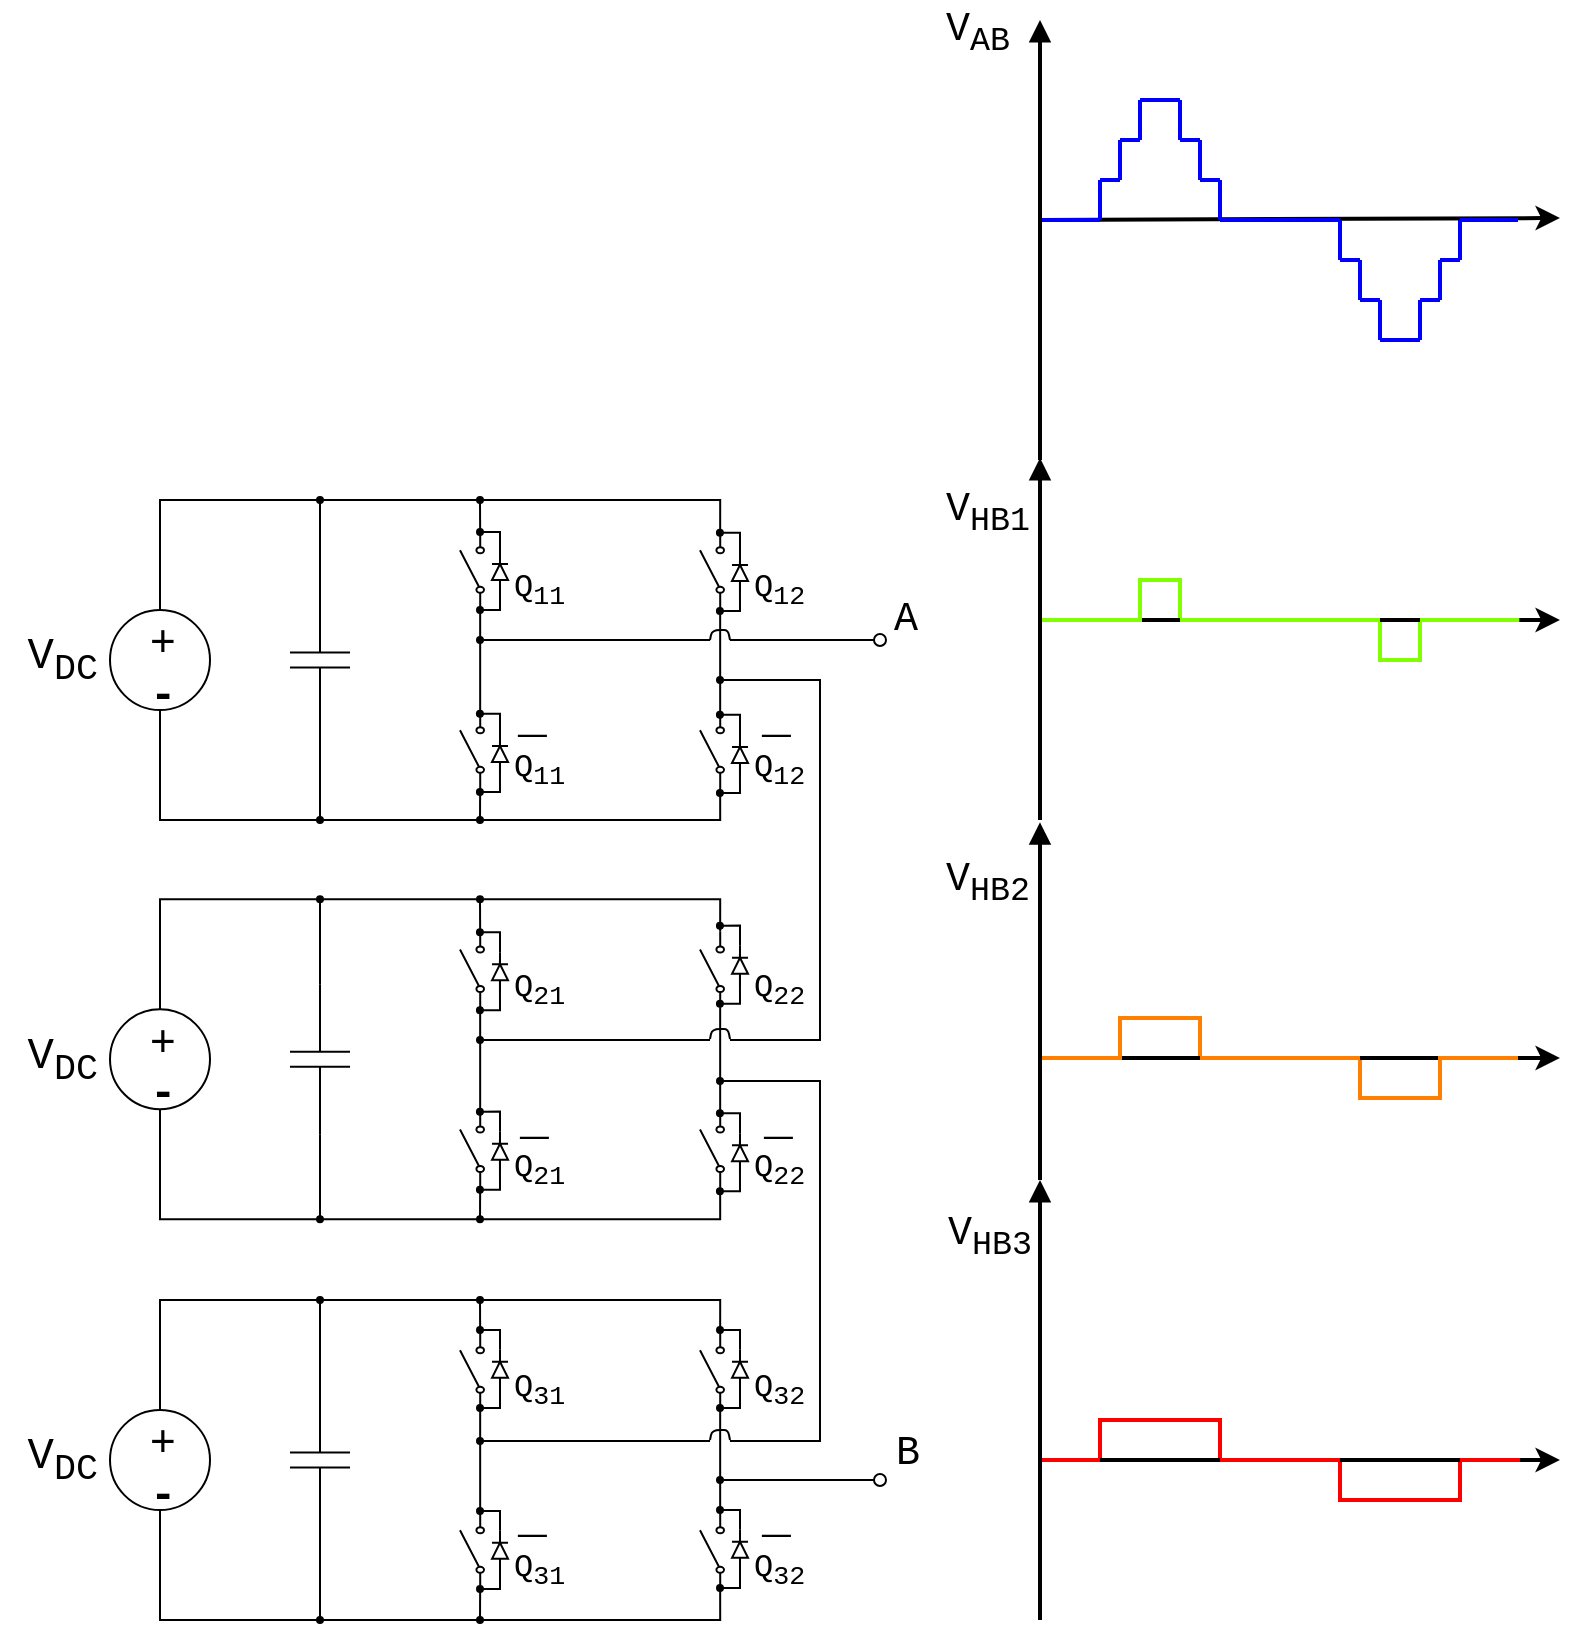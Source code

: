 <mxfile version="10.6.7" type="github"><diagram id="ba_hvJ9h7SCqjm7Wtn24" name="Page-1"><mxGraphModel dx="1394" dy="781" grid="1" gridSize="5" guides="1" tooltips="1" connect="1" arrows="1" fold="1" page="1" pageScale="1" pageWidth="827" pageHeight="1169" math="0" shadow="0"><root><mxCell id="0"/><mxCell id="1" parent="0"/><mxCell id="amro32LbERjxiDhBw8e--16" value="" style="rounded=0;whiteSpace=wrap;html=1;fillColor=none;fontFamily=Courier New;fontSize=20;strokeColor=#80FF00;strokeWidth=2;" parent="1" vertex="1"><mxGeometry x="710" y="500" width="20" height="20" as="geometry"/></mxCell><mxCell id="amro32LbERjxiDhBw8e--14" value="" style="rounded=0;whiteSpace=wrap;html=1;fillColor=none;fontFamily=Courier New;fontSize=20;strokeColor=#80FF00;strokeWidth=2;" parent="1" vertex="1"><mxGeometry x="590" y="480" width="20" height="20" as="geometry"/></mxCell><mxCell id="amro32LbERjxiDhBw8e--13" value="" style="rounded=0;whiteSpace=wrap;html=1;fillColor=none;fontFamily=Courier New;fontSize=20;strokeColor=#FF8000;strokeWidth=2;" parent="1" vertex="1"><mxGeometry x="700" y="719" width="40" height="20" as="geometry"/></mxCell><mxCell id="amro32LbERjxiDhBw8e--12" value="" style="rounded=0;whiteSpace=wrap;html=1;fillColor=none;fontFamily=Courier New;fontSize=20;strokeColor=#FF8000;strokeWidth=2;" parent="1" vertex="1"><mxGeometry x="580" y="699" width="40" height="20" as="geometry"/></mxCell><mxCell id="amro32LbERjxiDhBw8e--11" value="" style="rounded=0;whiteSpace=wrap;html=1;fillColor=none;fontFamily=Courier New;fontSize=20;strokeColor=#FF0000;strokeWidth=2;" parent="1" vertex="1"><mxGeometry x="690" y="920" width="60" height="20" as="geometry"/></mxCell><mxCell id="amro32LbERjxiDhBw8e--10" value="" style="rounded=0;whiteSpace=wrap;html=1;fillColor=none;fontFamily=Courier New;fontSize=20;strokeColor=#FF0000;strokeWidth=2;" parent="1" vertex="1"><mxGeometry x="570" y="900" width="60" height="20" as="geometry"/></mxCell><mxCell id="44WpRUnwn6qMFEUWvNKm-1" value="" style="group" parent="1" vertex="1" connectable="0"><mxGeometry x="75" y="495" width="50" height="50" as="geometry"/></mxCell><mxCell id="44WpRUnwn6qMFEUWvNKm-2" value="" style="ellipse;whiteSpace=wrap;html=1;aspect=fixed;fillColor=none;" parent="44WpRUnwn6qMFEUWvNKm-1" vertex="1"><mxGeometry width="50" height="50" as="geometry"/></mxCell><mxCell id="44WpRUnwn6qMFEUWvNKm-3" value="+" style="text;html=1;resizable=0;points=[];autosize=1;align=left;verticalAlign=top;spacingTop=-4;fontStyle=0;fontSize=22;" parent="44WpRUnwn6qMFEUWvNKm-1" vertex="1"><mxGeometry x="18.333" width="20" height="20" as="geometry"/></mxCell><mxCell id="44WpRUnwn6qMFEUWvNKm-4" value="&lt;font style=&quot;font-size: 22px;&quot; face=&quot;Courier New&quot;&gt;-&lt;/font&gt;" style="text;html=1;resizable=0;points=[];autosize=1;align=left;verticalAlign=top;spacingTop=-4;fontSize=22;fontStyle=1" parent="44WpRUnwn6qMFEUWvNKm-1" vertex="1"><mxGeometry x="17.5" y="25.833" width="30" height="20" as="geometry"/></mxCell><mxCell id="44WpRUnwn6qMFEUWvNKm-5" style="edgeStyle=orthogonalEdgeStyle;rounded=0;orthogonalLoop=1;jettySize=auto;html=1;exitX=0;exitY=0.5;exitDx=0;exitDy=0;exitPerimeter=0;endArrow=oval;endFill=1;fontSize=22;endSize=3;" parent="1" source="44WpRUnwn6qMFEUWvNKm-9" edge="1"><mxGeometry relative="1" as="geometry"><mxPoint x="180" y="440" as="targetPoint"/><mxPoint x="180" y="450" as="sourcePoint"/></mxGeometry></mxCell><mxCell id="44WpRUnwn6qMFEUWvNKm-7" style="edgeStyle=orthogonalEdgeStyle;rounded=0;orthogonalLoop=1;jettySize=auto;html=1;exitX=1;exitY=0.5;exitDx=0;exitDy=0;exitPerimeter=0;endArrow=oval;endFill=1;fontSize=22;endSize=3;" parent="1" source="44WpRUnwn6qMFEUWvNKm-9" edge="1"><mxGeometry relative="1" as="geometry"><mxPoint x="180" y="600" as="targetPoint"/></mxGeometry></mxCell><mxCell id="44WpRUnwn6qMFEUWvNKm-9" value="" style="pointerEvents=1;verticalLabelPosition=bottom;shadow=0;dashed=0;align=center;fillColor=#ffffff;html=1;verticalAlign=top;strokeWidth=1;shape=mxgraph.electrical.capacitors.capacitor_1;fontSize=22;direction=south;" parent="1" vertex="1"><mxGeometry x="165" y="482.5" width="30" height="75" as="geometry"/></mxCell><mxCell id="44WpRUnwn6qMFEUWvNKm-10" style="edgeStyle=orthogonalEdgeStyle;rounded=0;orthogonalLoop=1;jettySize=auto;html=1;exitX=1;exitY=0.84;exitDx=0;exitDy=0;exitPerimeter=0;endArrow=oval;endFill=1;fontSize=22;endSize=3;" parent="1" source="44WpRUnwn6qMFEUWvNKm-12" edge="1"><mxGeometry relative="1" as="geometry"><mxPoint x="260" y="440" as="targetPoint"/></mxGeometry></mxCell><mxCell id="44WpRUnwn6qMFEUWvNKm-11" style="edgeStyle=orthogonalEdgeStyle;rounded=0;orthogonalLoop=1;jettySize=auto;html=1;exitX=0;exitY=0.84;exitDx=0;exitDy=0;exitPerimeter=0;entryX=1;entryY=0.84;entryDx=0;entryDy=0;entryPerimeter=0;endArrow=none;endFill=0;fontSize=22;" parent="1" source="44WpRUnwn6qMFEUWvNKm-12" target="44WpRUnwn6qMFEUWvNKm-14" edge="1"><mxGeometry relative="1" as="geometry"/></mxCell><mxCell id="44WpRUnwn6qMFEUWvNKm-12" value="" style="pointerEvents=1;verticalLabelPosition=bottom;shadow=0;dashed=0;align=center;fillColor=#ffffff;html=1;verticalAlign=top;strokeWidth=1;shape=mxgraph.electrical.electro-mechanical.simple_switch;fontSize=22;direction=north;" parent="1" vertex="1"><mxGeometry x="250" y="456.032" width="12" height="38" as="geometry"/></mxCell><mxCell id="44WpRUnwn6qMFEUWvNKm-13" style="edgeStyle=orthogonalEdgeStyle;rounded=0;orthogonalLoop=1;jettySize=auto;html=1;exitX=0;exitY=0.84;exitDx=0;exitDy=0;exitPerimeter=0;endArrow=oval;endFill=1;fontSize=22;endSize=3;" parent="1" source="44WpRUnwn6qMFEUWvNKm-14" edge="1"><mxGeometry relative="1" as="geometry"><mxPoint x="260" y="600" as="targetPoint"/></mxGeometry></mxCell><mxCell id="44WpRUnwn6qMFEUWvNKm-14" value="" style="pointerEvents=1;verticalLabelPosition=bottom;shadow=0;dashed=0;align=center;fillColor=#ffffff;html=1;verticalAlign=top;strokeWidth=1;shape=mxgraph.electrical.electro-mechanical.simple_switch;fontSize=22;direction=north;" parent="1" vertex="1"><mxGeometry x="250" y="546.032" width="12" height="38" as="geometry"/></mxCell><mxCell id="44WpRUnwn6qMFEUWvNKm-15" value="" style="pointerEvents=1;verticalLabelPosition=bottom;shadow=0;dashed=0;align=center;fillColor=#ffffff;html=1;verticalAlign=top;strokeWidth=1;shape=mxgraph.electrical.electro-mechanical.simple_switch;fontSize=22;direction=north;" parent="1" vertex="1"><mxGeometry x="370" y="456.032" width="12" height="38" as="geometry"/></mxCell><mxCell id="44WpRUnwn6qMFEUWvNKm-16" style="edgeStyle=orthogonalEdgeStyle;rounded=0;orthogonalLoop=1;jettySize=auto;html=1;exitX=1;exitY=0.84;exitDx=0;exitDy=0;exitPerimeter=0;entryX=0;entryY=0.84;entryDx=0;entryDy=0;entryPerimeter=0;endArrow=none;endFill=0;fontSize=22;" parent="1" source="44WpRUnwn6qMFEUWvNKm-17" target="44WpRUnwn6qMFEUWvNKm-15" edge="1"><mxGeometry relative="1" as="geometry"/></mxCell><mxCell id="44WpRUnwn6qMFEUWvNKm-17" value="" style="pointerEvents=1;verticalLabelPosition=bottom;shadow=0;dashed=0;align=center;fillColor=#ffffff;html=1;verticalAlign=top;strokeWidth=1;shape=mxgraph.electrical.electro-mechanical.simple_switch;fontSize=22;direction=north;" parent="1" vertex="1"><mxGeometry x="370" y="546.032" width="12" height="38" as="geometry"/></mxCell><mxCell id="44WpRUnwn6qMFEUWvNKm-21" style="edgeStyle=orthogonalEdgeStyle;rounded=0;orthogonalLoop=1;jettySize=auto;html=1;exitX=0.5;exitY=0;exitDx=0;exitDy=0;fontSize=22;endArrow=none;endFill=0;entryX=1;entryY=0.84;entryDx=0;entryDy=0;entryPerimeter=0;" parent="1" source="44WpRUnwn6qMFEUWvNKm-2" target="44WpRUnwn6qMFEUWvNKm-15" edge="1"><mxGeometry relative="1" as="geometry"><mxPoint x="380" y="440.032" as="targetPoint"/><Array as="points"><mxPoint x="100" y="440.032"/><mxPoint x="380" y="440.032"/></Array></mxGeometry></mxCell><mxCell id="44WpRUnwn6qMFEUWvNKm-22" style="edgeStyle=orthogonalEdgeStyle;rounded=0;orthogonalLoop=1;jettySize=auto;html=1;exitX=0.5;exitY=1;exitDx=0;exitDy=0;entryX=0;entryY=0.84;entryDx=0;entryDy=0;entryPerimeter=0;endArrow=none;endFill=0;fontSize=22;" parent="1" source="44WpRUnwn6qMFEUWvNKm-2" target="44WpRUnwn6qMFEUWvNKm-17" edge="1"><mxGeometry relative="1" as="geometry"><Array as="points"><mxPoint x="100" y="600.032"/><mxPoint x="380" y="600.032"/></Array></mxGeometry></mxCell><mxCell id="44WpRUnwn6qMFEUWvNKm-25" value="&lt;font face=&quot;Courier New&quot;&gt;V&lt;sub&gt;DC&lt;/sub&gt;&lt;/font&gt;" style="text;html=1;resizable=0;points=[];autosize=1;align=right;verticalAlign=top;spacingTop=-4;fontSize=22;" parent="1" vertex="1"><mxGeometry x="20" y="501.032" width="50" height="30" as="geometry"/></mxCell><mxCell id="44WpRUnwn6qMFEUWvNKm-27" value="&lt;font face=&quot;Courier New&quot;&gt;Q&lt;sub&gt;11&lt;/sub&gt;&lt;/font&gt;" style="text;html=1;resizable=0;points=[];autosize=1;align=left;verticalAlign=top;spacingTop=-4;fontSize=16;" parent="1" vertex="1"><mxGeometry x="275" y="470.032" width="40" height="20" as="geometry"/></mxCell><mxCell id="44WpRUnwn6qMFEUWvNKm-28" value="&lt;font face=&quot;Courier New&quot;&gt;Q&lt;/font&gt;&lt;font face=&quot;Courier New&quot;&gt;&lt;sub&gt;12&lt;/sub&gt;&lt;/font&gt;" style="text;html=1;resizable=0;points=[];autosize=1;align=left;verticalAlign=top;spacingTop=-4;fontSize=16;" parent="1" vertex="1"><mxGeometry x="395" y="470.032" width="40" height="20" as="geometry"/></mxCell><mxCell id="44WpRUnwn6qMFEUWvNKm-29" value="&lt;font face=&quot;Courier New&quot;&gt;Q&lt;/font&gt;&lt;font face=&quot;Courier New&quot;&gt;&lt;sub&gt;12&lt;/sub&gt;&lt;/font&gt;" style="text;html=1;resizable=0;points=[];autosize=1;align=left;verticalAlign=top;spacingTop=-4;fontSize=16;" parent="1" vertex="1"><mxGeometry x="395" y="560.032" width="40" height="20" as="geometry"/></mxCell><mxCell id="44WpRUnwn6qMFEUWvNKm-30" value="&lt;font face=&quot;Courier New&quot;&gt;Q&lt;/font&gt;&lt;font face=&quot;Courier New&quot;&gt;&lt;sub&gt;11&lt;/sub&gt;&lt;/font&gt;" style="text;html=1;resizable=0;points=[];autosize=1;align=left;verticalAlign=top;spacingTop=-4;fontSize=16;" parent="1" vertex="1"><mxGeometry x="275" y="560.032" width="40" height="20" as="geometry"/></mxCell><mxCell id="44WpRUnwn6qMFEUWvNKm-43" value="" style="group" parent="1" vertex="1" connectable="0"><mxGeometry x="75" y="694.6" width="50" height="50" as="geometry"/></mxCell><mxCell id="44WpRUnwn6qMFEUWvNKm-44" value="" style="ellipse;whiteSpace=wrap;html=1;aspect=fixed;fillColor=none;" parent="44WpRUnwn6qMFEUWvNKm-43" vertex="1"><mxGeometry width="50" height="50" as="geometry"/></mxCell><mxCell id="44WpRUnwn6qMFEUWvNKm-45" value="+" style="text;html=1;resizable=0;points=[];autosize=1;align=left;verticalAlign=top;spacingTop=-4;fontStyle=0;fontSize=22;" parent="44WpRUnwn6qMFEUWvNKm-43" vertex="1"><mxGeometry x="18.333" width="20" height="20" as="geometry"/></mxCell><mxCell id="44WpRUnwn6qMFEUWvNKm-46" value="&lt;font style=&quot;font-size: 22px;&quot; face=&quot;Courier New&quot;&gt;-&lt;/font&gt;" style="text;html=1;resizable=0;points=[];autosize=1;align=left;verticalAlign=top;spacingTop=-4;fontSize=22;fontStyle=1" parent="44WpRUnwn6qMFEUWvNKm-43" vertex="1"><mxGeometry x="17.5" y="25.833" width="30" height="20" as="geometry"/></mxCell><mxCell id="44WpRUnwn6qMFEUWvNKm-47" style="edgeStyle=orthogonalEdgeStyle;rounded=0;orthogonalLoop=1;jettySize=auto;html=1;exitX=0;exitY=0.5;exitDx=0;exitDy=0;exitPerimeter=0;endArrow=oval;endFill=1;fontSize=22;endSize=3;" parent="1" source="44WpRUnwn6qMFEUWvNKm-49" edge="1"><mxGeometry relative="1" as="geometry"><mxPoint x="180" y="639.6" as="targetPoint"/><mxPoint x="180" y="649.6" as="sourcePoint"/></mxGeometry></mxCell><mxCell id="44WpRUnwn6qMFEUWvNKm-48" style="edgeStyle=orthogonalEdgeStyle;rounded=0;orthogonalLoop=1;jettySize=auto;html=1;exitX=1;exitY=0.5;exitDx=0;exitDy=0;exitPerimeter=0;endArrow=oval;endFill=1;fontSize=22;endSize=3;" parent="1" source="44WpRUnwn6qMFEUWvNKm-49" edge="1"><mxGeometry relative="1" as="geometry"><mxPoint x="180" y="799.6" as="targetPoint"/></mxGeometry></mxCell><mxCell id="44WpRUnwn6qMFEUWvNKm-49" value="" style="pointerEvents=1;verticalLabelPosition=bottom;shadow=0;dashed=0;align=center;fillColor=#ffffff;html=1;verticalAlign=top;strokeWidth=1;shape=mxgraph.electrical.capacitors.capacitor_1;fontSize=22;direction=south;" parent="1" vertex="1"><mxGeometry x="165" y="682.1" width="30" height="75" as="geometry"/></mxCell><mxCell id="44WpRUnwn6qMFEUWvNKm-50" style="edgeStyle=orthogonalEdgeStyle;rounded=0;orthogonalLoop=1;jettySize=auto;html=1;exitX=1;exitY=0.84;exitDx=0;exitDy=0;exitPerimeter=0;endArrow=oval;endFill=1;fontSize=22;endSize=3;" parent="1" source="44WpRUnwn6qMFEUWvNKm-52" edge="1"><mxGeometry relative="1" as="geometry"><mxPoint x="260" y="639.6" as="targetPoint"/></mxGeometry></mxCell><mxCell id="44WpRUnwn6qMFEUWvNKm-51" style="edgeStyle=orthogonalEdgeStyle;rounded=0;orthogonalLoop=1;jettySize=auto;html=1;exitX=0;exitY=0.84;exitDx=0;exitDy=0;exitPerimeter=0;entryX=1;entryY=0.84;entryDx=0;entryDy=0;entryPerimeter=0;endArrow=none;endFill=0;fontSize=22;" parent="1" source="44WpRUnwn6qMFEUWvNKm-52" target="44WpRUnwn6qMFEUWvNKm-54" edge="1"><mxGeometry relative="1" as="geometry"/></mxCell><mxCell id="44WpRUnwn6qMFEUWvNKm-52" value="" style="pointerEvents=1;verticalLabelPosition=bottom;shadow=0;dashed=0;align=center;fillColor=#ffffff;html=1;verticalAlign=top;strokeWidth=1;shape=mxgraph.electrical.electro-mechanical.simple_switch;fontSize=22;direction=north;" parent="1" vertex="1"><mxGeometry x="250" y="655.632" width="12" height="38" as="geometry"/></mxCell><mxCell id="44WpRUnwn6qMFEUWvNKm-53" style="edgeStyle=orthogonalEdgeStyle;rounded=0;orthogonalLoop=1;jettySize=auto;html=1;exitX=0;exitY=0.84;exitDx=0;exitDy=0;exitPerimeter=0;endArrow=oval;endFill=1;fontSize=22;endSize=3;" parent="1" source="44WpRUnwn6qMFEUWvNKm-54" edge="1"><mxGeometry relative="1" as="geometry"><mxPoint x="260" y="799.6" as="targetPoint"/></mxGeometry></mxCell><mxCell id="44WpRUnwn6qMFEUWvNKm-54" value="" style="pointerEvents=1;verticalLabelPosition=bottom;shadow=0;dashed=0;align=center;fillColor=#ffffff;html=1;verticalAlign=top;strokeWidth=1;shape=mxgraph.electrical.electro-mechanical.simple_switch;fontSize=22;direction=north;" parent="1" vertex="1"><mxGeometry x="250" y="745.632" width="12" height="38" as="geometry"/></mxCell><mxCell id="44WpRUnwn6qMFEUWvNKm-55" value="" style="pointerEvents=1;verticalLabelPosition=bottom;shadow=0;dashed=0;align=center;fillColor=#ffffff;html=1;verticalAlign=top;strokeWidth=1;shape=mxgraph.electrical.electro-mechanical.simple_switch;fontSize=22;direction=north;" parent="1" vertex="1"><mxGeometry x="370" y="655.632" width="12" height="38" as="geometry"/></mxCell><mxCell id="44WpRUnwn6qMFEUWvNKm-56" style="edgeStyle=orthogonalEdgeStyle;rounded=0;orthogonalLoop=1;jettySize=auto;html=1;exitX=1;exitY=0.84;exitDx=0;exitDy=0;exitPerimeter=0;entryX=0;entryY=0.84;entryDx=0;entryDy=0;entryPerimeter=0;endArrow=none;endFill=0;fontSize=22;" parent="1" source="44WpRUnwn6qMFEUWvNKm-57" target="44WpRUnwn6qMFEUWvNKm-55" edge="1"><mxGeometry relative="1" as="geometry"/></mxCell><mxCell id="44WpRUnwn6qMFEUWvNKm-57" value="" style="pointerEvents=1;verticalLabelPosition=bottom;shadow=0;dashed=0;align=center;fillColor=#ffffff;html=1;verticalAlign=top;strokeWidth=1;shape=mxgraph.electrical.electro-mechanical.simple_switch;fontSize=22;direction=north;" parent="1" vertex="1"><mxGeometry x="370" y="745.632" width="12" height="38" as="geometry"/></mxCell><mxCell id="44WpRUnwn6qMFEUWvNKm-58" style="edgeStyle=orthogonalEdgeStyle;rounded=0;orthogonalLoop=1;jettySize=auto;html=1;exitX=0.5;exitY=0;exitDx=0;exitDy=0;fontSize=22;endArrow=none;endFill=0;entryX=1;entryY=0.84;entryDx=0;entryDy=0;entryPerimeter=0;" parent="1" source="44WpRUnwn6qMFEUWvNKm-44" target="44WpRUnwn6qMFEUWvNKm-55" edge="1"><mxGeometry relative="1" as="geometry"><mxPoint x="380" y="639.632" as="targetPoint"/><Array as="points"><mxPoint x="100" y="639.632"/><mxPoint x="380" y="639.632"/></Array></mxGeometry></mxCell><mxCell id="44WpRUnwn6qMFEUWvNKm-59" style="edgeStyle=orthogonalEdgeStyle;rounded=0;orthogonalLoop=1;jettySize=auto;html=1;exitX=0.5;exitY=1;exitDx=0;exitDy=0;entryX=0;entryY=0.84;entryDx=0;entryDy=0;entryPerimeter=0;endArrow=none;endFill=0;fontSize=22;" parent="1" source="44WpRUnwn6qMFEUWvNKm-44" target="44WpRUnwn6qMFEUWvNKm-57" edge="1"><mxGeometry relative="1" as="geometry"><Array as="points"><mxPoint x="100" y="799.632"/><mxPoint x="380" y="799.632"/></Array></mxGeometry></mxCell><mxCell id="44WpRUnwn6qMFEUWvNKm-60" value="&lt;font face=&quot;Courier New&quot;&gt;V&lt;sub&gt;DC&lt;/sub&gt;&lt;/font&gt;" style="text;html=1;resizable=0;points=[];autosize=1;align=right;verticalAlign=top;spacingTop=-4;fontSize=22;" parent="1" vertex="1"><mxGeometry x="20" y="700.632" width="50" height="30" as="geometry"/></mxCell><mxCell id="44WpRUnwn6qMFEUWvNKm-61" value="&lt;font face=&quot;Courier New&quot;&gt;Q&lt;/font&gt;&lt;font face=&quot;Courier New&quot;&gt;&lt;sub&gt;21&lt;/sub&gt;&lt;/font&gt;" style="text;html=1;resizable=0;points=[];autosize=1;align=left;verticalAlign=top;spacingTop=-4;fontSize=16;" parent="1" vertex="1"><mxGeometry x="275" y="669.632" width="40" height="20" as="geometry"/></mxCell><mxCell id="44WpRUnwn6qMFEUWvNKm-62" value="&lt;font face=&quot;Courier New&quot;&gt;Q&lt;/font&gt;&lt;font face=&quot;Courier New&quot;&gt;&lt;sub&gt;22&lt;/sub&gt;&lt;/font&gt;" style="text;html=1;resizable=0;points=[];autosize=1;align=left;verticalAlign=top;spacingTop=-4;fontSize=16;" parent="1" vertex="1"><mxGeometry x="395" y="669.632" width="40" height="20" as="geometry"/></mxCell><mxCell id="44WpRUnwn6qMFEUWvNKm-63" value="&lt;font face=&quot;Courier New&quot;&gt;Q&lt;/font&gt;&lt;font face=&quot;Courier New&quot;&gt;&lt;sub&gt;22&lt;/sub&gt;&lt;/font&gt;" style="text;html=1;resizable=0;points=[];autosize=1;align=left;verticalAlign=top;spacingTop=-4;fontSize=16;" parent="1" vertex="1"><mxGeometry x="395" y="759.632" width="40" height="20" as="geometry"/></mxCell><mxCell id="44WpRUnwn6qMFEUWvNKm-64" value="&lt;font face=&quot;Courier New&quot;&gt;Q&lt;/font&gt;&lt;font face=&quot;Courier New&quot;&gt;&lt;sub&gt;21&lt;/sub&gt;&lt;/font&gt;" style="text;html=1;resizable=0;points=[];autosize=1;align=left;verticalAlign=top;spacingTop=-4;fontSize=16;" parent="1" vertex="1"><mxGeometry x="275" y="759.632" width="40" height="20" as="geometry"/></mxCell><mxCell id="44WpRUnwn6qMFEUWvNKm-65" value="" style="group" parent="1" vertex="1" connectable="0"><mxGeometry x="75" y="895" width="50" height="50" as="geometry"/></mxCell><mxCell id="44WpRUnwn6qMFEUWvNKm-66" value="" style="ellipse;whiteSpace=wrap;html=1;aspect=fixed;fillColor=none;" parent="44WpRUnwn6qMFEUWvNKm-65" vertex="1"><mxGeometry width="50" height="50" as="geometry"/></mxCell><mxCell id="44WpRUnwn6qMFEUWvNKm-67" value="+" style="text;html=1;resizable=0;points=[];autosize=1;align=left;verticalAlign=top;spacingTop=-4;fontStyle=0;fontSize=22;" parent="44WpRUnwn6qMFEUWvNKm-65" vertex="1"><mxGeometry x="18.333" width="20" height="20" as="geometry"/></mxCell><mxCell id="44WpRUnwn6qMFEUWvNKm-68" value="&lt;font style=&quot;font-size: 22px;&quot; face=&quot;Courier New&quot;&gt;-&lt;/font&gt;" style="text;html=1;resizable=0;points=[];autosize=1;align=left;verticalAlign=top;spacingTop=-4;fontSize=22;fontStyle=1" parent="44WpRUnwn6qMFEUWvNKm-65" vertex="1"><mxGeometry x="17.5" y="25.833" width="30" height="20" as="geometry"/></mxCell><mxCell id="44WpRUnwn6qMFEUWvNKm-69" style="edgeStyle=orthogonalEdgeStyle;rounded=0;orthogonalLoop=1;jettySize=auto;html=1;exitX=0;exitY=0.5;exitDx=0;exitDy=0;exitPerimeter=0;endArrow=oval;endFill=1;fontSize=22;endSize=3;" parent="1" source="44WpRUnwn6qMFEUWvNKm-71" edge="1"><mxGeometry relative="1" as="geometry"><mxPoint x="180" y="840" as="targetPoint"/><mxPoint x="180" y="850" as="sourcePoint"/></mxGeometry></mxCell><mxCell id="44WpRUnwn6qMFEUWvNKm-70" style="edgeStyle=orthogonalEdgeStyle;rounded=0;orthogonalLoop=1;jettySize=auto;html=1;exitX=1;exitY=0.5;exitDx=0;exitDy=0;exitPerimeter=0;endArrow=oval;endFill=1;fontSize=22;endSize=3;" parent="1" source="44WpRUnwn6qMFEUWvNKm-71" edge="1"><mxGeometry relative="1" as="geometry"><mxPoint x="180" y="1000" as="targetPoint"/></mxGeometry></mxCell><mxCell id="44WpRUnwn6qMFEUWvNKm-71" value="" style="pointerEvents=1;verticalLabelPosition=bottom;shadow=0;dashed=0;align=center;fillColor=#ffffff;html=1;verticalAlign=top;strokeWidth=1;shape=mxgraph.electrical.capacitors.capacitor_1;fontSize=22;direction=south;" parent="1" vertex="1"><mxGeometry x="165" y="882.5" width="30" height="75" as="geometry"/></mxCell><mxCell id="44WpRUnwn6qMFEUWvNKm-72" style="edgeStyle=orthogonalEdgeStyle;rounded=0;orthogonalLoop=1;jettySize=auto;html=1;exitX=1;exitY=0.84;exitDx=0;exitDy=0;exitPerimeter=0;endArrow=oval;endFill=1;fontSize=22;endSize=3;" parent="1" source="44WpRUnwn6qMFEUWvNKm-74" edge="1"><mxGeometry relative="1" as="geometry"><mxPoint x="260" y="840" as="targetPoint"/></mxGeometry></mxCell><mxCell id="44WpRUnwn6qMFEUWvNKm-73" style="edgeStyle=orthogonalEdgeStyle;rounded=0;orthogonalLoop=1;jettySize=auto;html=1;exitX=0;exitY=0.84;exitDx=0;exitDy=0;exitPerimeter=0;entryX=1;entryY=0.84;entryDx=0;entryDy=0;entryPerimeter=0;endArrow=none;endFill=0;fontSize=22;" parent="1" source="44WpRUnwn6qMFEUWvNKm-74" target="44WpRUnwn6qMFEUWvNKm-76" edge="1"><mxGeometry relative="1" as="geometry"/></mxCell><mxCell id="44WpRUnwn6qMFEUWvNKm-74" value="" style="pointerEvents=1;verticalLabelPosition=bottom;shadow=0;dashed=0;align=center;fillColor=#ffffff;html=1;verticalAlign=top;strokeWidth=1;shape=mxgraph.electrical.electro-mechanical.simple_switch;fontSize=22;direction=north;" parent="1" vertex="1"><mxGeometry x="250" y="856.032" width="12" height="38" as="geometry"/></mxCell><mxCell id="44WpRUnwn6qMFEUWvNKm-75" style="edgeStyle=orthogonalEdgeStyle;rounded=0;orthogonalLoop=1;jettySize=auto;html=1;exitX=0;exitY=0.84;exitDx=0;exitDy=0;exitPerimeter=0;endArrow=oval;endFill=1;fontSize=22;endSize=3;" parent="1" source="44WpRUnwn6qMFEUWvNKm-76" edge="1"><mxGeometry relative="1" as="geometry"><mxPoint x="260" y="1000" as="targetPoint"/></mxGeometry></mxCell><mxCell id="44WpRUnwn6qMFEUWvNKm-76" value="" style="pointerEvents=1;verticalLabelPosition=bottom;shadow=0;dashed=0;align=center;fillColor=#ffffff;html=1;verticalAlign=top;strokeWidth=1;shape=mxgraph.electrical.electro-mechanical.simple_switch;fontSize=22;direction=north;" parent="1" vertex="1"><mxGeometry x="250" y="946.032" width="12" height="38" as="geometry"/></mxCell><mxCell id="44WpRUnwn6qMFEUWvNKm-77" value="" style="pointerEvents=1;verticalLabelPosition=bottom;shadow=0;dashed=0;align=center;fillColor=#ffffff;html=1;verticalAlign=top;strokeWidth=1;shape=mxgraph.electrical.electro-mechanical.simple_switch;fontSize=22;direction=north;" parent="1" vertex="1"><mxGeometry x="370" y="856.032" width="12" height="38" as="geometry"/></mxCell><mxCell id="44WpRUnwn6qMFEUWvNKm-78" style="edgeStyle=orthogonalEdgeStyle;rounded=0;orthogonalLoop=1;jettySize=auto;html=1;exitX=1;exitY=0.84;exitDx=0;exitDy=0;exitPerimeter=0;entryX=0;entryY=0.84;entryDx=0;entryDy=0;entryPerimeter=0;endArrow=none;endFill=0;fontSize=22;" parent="1" source="44WpRUnwn6qMFEUWvNKm-79" target="44WpRUnwn6qMFEUWvNKm-77" edge="1"><mxGeometry relative="1" as="geometry"/></mxCell><mxCell id="44WpRUnwn6qMFEUWvNKm-79" value="" style="pointerEvents=1;verticalLabelPosition=bottom;shadow=0;dashed=0;align=center;fillColor=#ffffff;html=1;verticalAlign=top;strokeWidth=1;shape=mxgraph.electrical.electro-mechanical.simple_switch;fontSize=22;direction=north;" parent="1" vertex="1"><mxGeometry x="370" y="946.032" width="12" height="38" as="geometry"/></mxCell><mxCell id="44WpRUnwn6qMFEUWvNKm-80" style="edgeStyle=orthogonalEdgeStyle;rounded=0;orthogonalLoop=1;jettySize=auto;html=1;exitX=0.5;exitY=0;exitDx=0;exitDy=0;fontSize=22;endArrow=none;endFill=0;entryX=1;entryY=0.84;entryDx=0;entryDy=0;entryPerimeter=0;" parent="1" source="44WpRUnwn6qMFEUWvNKm-66" target="44WpRUnwn6qMFEUWvNKm-77" edge="1"><mxGeometry relative="1" as="geometry"><mxPoint x="380" y="840.032" as="targetPoint"/><Array as="points"><mxPoint x="100" y="840.032"/><mxPoint x="380" y="840.032"/></Array></mxGeometry></mxCell><mxCell id="44WpRUnwn6qMFEUWvNKm-81" style="edgeStyle=orthogonalEdgeStyle;rounded=0;orthogonalLoop=1;jettySize=auto;html=1;exitX=0.5;exitY=1;exitDx=0;exitDy=0;entryX=0;entryY=0.84;entryDx=0;entryDy=0;entryPerimeter=0;endArrow=none;endFill=0;fontSize=22;" parent="1" source="44WpRUnwn6qMFEUWvNKm-66" target="44WpRUnwn6qMFEUWvNKm-79" edge="1"><mxGeometry relative="1" as="geometry"><Array as="points"><mxPoint x="100" y="1000.032"/><mxPoint x="380" y="1000.032"/></Array></mxGeometry></mxCell><mxCell id="44WpRUnwn6qMFEUWvNKm-82" value="&lt;font face=&quot;Courier New&quot;&gt;V&lt;sub&gt;DC&lt;/sub&gt;&lt;/font&gt;" style="text;html=1;resizable=0;points=[];autosize=1;align=right;verticalAlign=top;spacingTop=-4;fontSize=22;" parent="1" vertex="1"><mxGeometry x="20" y="901.032" width="50" height="30" as="geometry"/></mxCell><mxCell id="44WpRUnwn6qMFEUWvNKm-83" value="&lt;font face=&quot;Courier New&quot;&gt;Q&lt;/font&gt;&lt;font face=&quot;Courier New&quot;&gt;&lt;sub&gt;31&lt;/sub&gt;&lt;/font&gt;" style="text;html=1;resizable=0;points=[];autosize=1;align=left;verticalAlign=top;spacingTop=-4;fontSize=16;" parent="1" vertex="1"><mxGeometry x="275" y="870.032" width="40" height="20" as="geometry"/></mxCell><mxCell id="44WpRUnwn6qMFEUWvNKm-84" value="&lt;font face=&quot;Courier New&quot;&gt;Q&lt;/font&gt;&lt;font face=&quot;Courier New&quot;&gt;&lt;sub&gt;32&lt;/sub&gt;&lt;/font&gt;" style="text;html=1;resizable=0;points=[];autosize=1;align=left;verticalAlign=top;spacingTop=-4;fontSize=16;" parent="1" vertex="1"><mxGeometry x="395" y="870.032" width="40" height="20" as="geometry"/></mxCell><mxCell id="44WpRUnwn6qMFEUWvNKm-85" value="&lt;font face=&quot;Courier New&quot;&gt;Q&lt;/font&gt;&lt;font face=&quot;Courier New&quot;&gt;&lt;sub&gt;32&lt;/sub&gt;&lt;/font&gt;" style="text;html=1;resizable=0;points=[];autosize=1;align=left;verticalAlign=top;spacingTop=-4;fontSize=16;" parent="1" vertex="1"><mxGeometry x="395" y="960.032" width="40" height="20" as="geometry"/></mxCell><mxCell id="44WpRUnwn6qMFEUWvNKm-86" value="&lt;font face=&quot;Courier New&quot;&gt;Q&lt;/font&gt;&lt;font face=&quot;Courier New&quot;&gt;&lt;sub&gt;31&lt;/sub&gt;&lt;/font&gt;" style="text;html=1;resizable=0;points=[];autosize=1;align=left;verticalAlign=top;spacingTop=-4;fontSize=16;" parent="1" vertex="1"><mxGeometry x="275" y="960.032" width="40" height="20" as="geometry"/></mxCell><mxCell id="44WpRUnwn6qMFEUWvNKm-87" value="" style="endArrow=none;html=1;startArrow=oval;startFill=1;startSize=3;" parent="1" edge="1"><mxGeometry width="50" height="50" relative="1" as="geometry"><mxPoint x="260" y="510" as="sourcePoint"/><mxPoint x="375" y="510" as="targetPoint"/></mxGeometry></mxCell><mxCell id="44WpRUnwn6qMFEUWvNKm-88" value="" style="endArrow=none;html=1;" parent="1" edge="1"><mxGeometry width="50" height="50" relative="1" as="geometry"><mxPoint x="375" y="510" as="sourcePoint"/><mxPoint x="385" y="510" as="targetPoint"/><Array as="points"><mxPoint x="376" y="505"/><mxPoint x="384" y="505"/></Array></mxGeometry></mxCell><mxCell id="44WpRUnwn6qMFEUWvNKm-89" value="" style="endArrow=oval;html=1;endFill=0;" parent="1" edge="1"><mxGeometry width="50" height="50" relative="1" as="geometry"><mxPoint x="385" y="510" as="sourcePoint"/><mxPoint x="460" y="510" as="targetPoint"/></mxGeometry></mxCell><mxCell id="44WpRUnwn6qMFEUWvNKm-91" value="" style="endArrow=none;html=1;strokeColor=#000000;edgeStyle=orthogonalEdgeStyle;rounded=0;startArrow=oval;startFill=1;startSize=3;" parent="1" edge="1"><mxGeometry width="50" height="50" relative="1" as="geometry"><mxPoint x="380" y="530" as="sourcePoint"/><mxPoint x="420" y="710" as="targetPoint"/><Array as="points"><mxPoint x="430" y="530"/><mxPoint x="430" y="710"/></Array></mxGeometry></mxCell><mxCell id="44WpRUnwn6qMFEUWvNKm-92" value="" style="endArrow=none;html=1;" parent="1" edge="1"><mxGeometry width="50" height="50" relative="1" as="geometry"><mxPoint x="375" y="709.5" as="sourcePoint"/><mxPoint x="385" y="709.5" as="targetPoint"/><Array as="points"><mxPoint x="376" y="704.5"/><mxPoint x="384" y="704.5"/></Array></mxGeometry></mxCell><mxCell id="44WpRUnwn6qMFEUWvNKm-93" value="" style="endArrow=none;html=1;strokeColor=#000000;" parent="1" edge="1"><mxGeometry width="50" height="50" relative="1" as="geometry"><mxPoint x="385" y="710" as="sourcePoint"/><mxPoint x="420" y="710" as="targetPoint"/></mxGeometry></mxCell><mxCell id="44WpRUnwn6qMFEUWvNKm-94" value="" style="endArrow=none;html=1;strokeColor=#000000;startArrow=oval;startFill=1;startSize=3;" parent="1" edge="1"><mxGeometry width="50" height="50" relative="1" as="geometry"><mxPoint x="260" y="710" as="sourcePoint"/><mxPoint x="375" y="710" as="targetPoint"/></mxGeometry></mxCell><mxCell id="AdNm0Qyy-Fvmed_LSuxy-1" value="" style="endArrow=none;html=1;strokeColor=#000000;edgeStyle=orthogonalEdgeStyle;rounded=0;startArrow=oval;startFill=1;startSize=3;" parent="1" edge="1"><mxGeometry width="50" height="50" relative="1" as="geometry"><mxPoint x="380" y="730.5" as="sourcePoint"/><mxPoint x="420" y="910.5" as="targetPoint"/><Array as="points"><mxPoint x="430" y="730"/><mxPoint x="430" y="910"/></Array></mxGeometry></mxCell><mxCell id="AdNm0Qyy-Fvmed_LSuxy-2" value="" style="endArrow=none;html=1;" parent="1" edge="1"><mxGeometry width="50" height="50" relative="1" as="geometry"><mxPoint x="375" y="910" as="sourcePoint"/><mxPoint x="385" y="910" as="targetPoint"/><Array as="points"><mxPoint x="376" y="905"/><mxPoint x="384" y="905"/></Array></mxGeometry></mxCell><mxCell id="AdNm0Qyy-Fvmed_LSuxy-3" value="" style="endArrow=none;html=1;strokeColor=#000000;" parent="1" edge="1"><mxGeometry width="50" height="50" relative="1" as="geometry"><mxPoint x="385" y="910.5" as="sourcePoint"/><mxPoint x="420" y="910.5" as="targetPoint"/></mxGeometry></mxCell><mxCell id="AdNm0Qyy-Fvmed_LSuxy-4" value="" style="endArrow=none;html=1;strokeColor=#000000;startArrow=oval;startFill=1;startSize=3;" parent="1" edge="1"><mxGeometry width="50" height="50" relative="1" as="geometry"><mxPoint x="260" y="910.5" as="sourcePoint"/><mxPoint x="375" y="910.5" as="targetPoint"/></mxGeometry></mxCell><mxCell id="AdNm0Qyy-Fvmed_LSuxy-5" value="" style="endArrow=oval;html=1;endFill=0;startArrow=oval;startFill=1;startSize=3;" parent="1" edge="1"><mxGeometry width="50" height="50" relative="1" as="geometry"><mxPoint x="380" y="930" as="sourcePoint"/><mxPoint x="460" y="930" as="targetPoint"/></mxGeometry></mxCell><mxCell id="amro32LbERjxiDhBw8e--1" value="A" style="text;html=1;resizable=0;points=[];autosize=1;align=left;verticalAlign=top;spacingTop=-4;fontSize=20;fontFamily=Courier New;" parent="1" vertex="1"><mxGeometry x="465" y="485" width="20" height="20" as="geometry"/></mxCell><mxCell id="amro32LbERjxiDhBw8e--2" value="B" style="text;html=1;resizable=0;points=[];autosize=1;align=left;verticalAlign=top;spacingTop=-4;fontSize=20;fontFamily=Courier New;" parent="1" vertex="1"><mxGeometry x="466" y="902" width="25" height="30" as="geometry"/></mxCell><mxCell id="amro32LbERjxiDhBw8e--4" value="" style="endArrow=block;html=1;fontFamily=Courier New;fontSize=20;endFill=1;strokeWidth=2;" parent="1" edge="1"><mxGeometry width="50" height="50" relative="1" as="geometry"><mxPoint x="540" y="420" as="sourcePoint"/><mxPoint x="540" y="200" as="targetPoint"/></mxGeometry></mxCell><mxCell id="amro32LbERjxiDhBw8e--5" value="" style="endArrow=classic;html=1;strokeWidth=2;fontFamily=Courier New;fontSize=20;" parent="1" edge="1"><mxGeometry width="50" height="50" relative="1" as="geometry"><mxPoint x="540" y="300" as="sourcePoint"/><mxPoint x="800" y="299" as="targetPoint"/></mxGeometry></mxCell><mxCell id="amro32LbERjxiDhBw8e--6" value="" style="endArrow=classic;html=1;strokeWidth=2;fontFamily=Courier New;fontSize=20;" parent="1" edge="1"><mxGeometry width="50" height="50" relative="1" as="geometry"><mxPoint x="540" y="500" as="sourcePoint"/><mxPoint x="800" y="500" as="targetPoint"/></mxGeometry></mxCell><mxCell id="amro32LbERjxiDhBw8e--7" value="" style="endArrow=classic;html=1;strokeWidth=2;fontFamily=Courier New;fontSize=20;" parent="1" edge="1"><mxGeometry width="50" height="50" relative="1" as="geometry"><mxPoint x="540" y="719" as="sourcePoint"/><mxPoint x="800" y="719" as="targetPoint"/></mxGeometry></mxCell><mxCell id="amro32LbERjxiDhBw8e--8" value="" style="endArrow=classic;html=1;strokeWidth=2;fontFamily=Courier New;fontSize=20;" parent="1" edge="1"><mxGeometry width="50" height="50" relative="1" as="geometry"><mxPoint x="540" y="920" as="sourcePoint"/><mxPoint x="800" y="920" as="targetPoint"/></mxGeometry></mxCell><mxCell id="amro32LbERjxiDhBw8e--29" value="V&lt;sub&gt;AB&lt;/sub&gt;" style="text;html=1;resizable=0;points=[];autosize=1;align=left;verticalAlign=top;spacingTop=-4;fontSize=20;fontFamily=Courier New;" parent="1" vertex="1"><mxGeometry x="491" y="190" width="50" height="30" as="geometry"/></mxCell><mxCell id="amro32LbERjxiDhBw8e--30" value="" style="endArrow=none;html=1;strokeWidth=2;fontFamily=Courier New;fontSize=20;strokeColor=#80FF00;" parent="1" edge="1"><mxGeometry width="50" height="50" relative="1" as="geometry"><mxPoint x="541" y="500" as="sourcePoint"/><mxPoint x="591" y="500" as="targetPoint"/></mxGeometry></mxCell><mxCell id="amro32LbERjxiDhBw8e--31" value="" style="endArrow=none;html=1;strokeWidth=2;fontFamily=Courier New;fontSize=20;strokeColor=#80FF00;" parent="1" edge="1"><mxGeometry width="50" height="50" relative="1" as="geometry"><mxPoint x="610" y="500" as="sourcePoint"/><mxPoint x="710" y="500" as="targetPoint"/></mxGeometry></mxCell><mxCell id="amro32LbERjxiDhBw8e--33" value="" style="endArrow=none;html=1;strokeWidth=2;fontFamily=Courier New;fontSize=20;strokeColor=#80FF00;entryX=-0.01;entryY=0.97;entryDx=0;entryDy=0;entryPerimeter=0;" parent="1" edge="1"><mxGeometry width="50" height="50" relative="1" as="geometry"><mxPoint x="730" y="500" as="sourcePoint"/><mxPoint x="779.667" y="500" as="targetPoint"/></mxGeometry></mxCell><mxCell id="amro32LbERjxiDhBw8e--34" value="" style="endArrow=none;html=1;strokeWidth=2;fontFamily=Courier New;fontSize=20;strokeColor=#FF8000;" parent="1" edge="1"><mxGeometry width="50" height="50" relative="1" as="geometry"><mxPoint x="541" y="719" as="sourcePoint"/><mxPoint x="581" y="719" as="targetPoint"/></mxGeometry></mxCell><mxCell id="amro32LbERjxiDhBw8e--35" value="" style="endArrow=none;html=1;strokeWidth=2;fontFamily=Courier New;fontSize=20;strokeColor=#FF8000;" parent="1" edge="1"><mxGeometry width="50" height="50" relative="1" as="geometry"><mxPoint x="620" y="719" as="sourcePoint"/><mxPoint x="700" y="719" as="targetPoint"/></mxGeometry></mxCell><mxCell id="amro32LbERjxiDhBw8e--36" value="" style="endArrow=none;html=1;strokeWidth=2;fontFamily=Courier New;fontSize=20;strokeColor=#FF8000;entryX=-0.003;entryY=0.969;entryDx=0;entryDy=0;entryPerimeter=0;" parent="1" edge="1"><mxGeometry width="50" height="50" relative="1" as="geometry"><mxPoint x="739" y="719" as="sourcePoint"/><mxPoint x="779" y="719" as="targetPoint"/></mxGeometry></mxCell><mxCell id="amro32LbERjxiDhBw8e--37" value="" style="endArrow=none;html=1;strokeWidth=2;fontFamily=Courier New;fontSize=20;strokeColor=#FF0000;" parent="1" edge="1"><mxGeometry width="50" height="50" relative="1" as="geometry"><mxPoint x="541" y="920" as="sourcePoint"/><mxPoint x="570" y="920" as="targetPoint"/></mxGeometry></mxCell><mxCell id="amro32LbERjxiDhBw8e--38" value="" style="endArrow=none;html=1;strokeWidth=2;fontFamily=Courier New;fontSize=20;strokeColor=#FF0000;" parent="1" edge="1"><mxGeometry width="50" height="50" relative="1" as="geometry"><mxPoint x="630" y="920" as="sourcePoint"/><mxPoint x="690" y="920" as="targetPoint"/></mxGeometry></mxCell><mxCell id="amro32LbERjxiDhBw8e--39" value="" style="endArrow=none;html=1;strokeWidth=2;fontFamily=Courier New;fontSize=20;strokeColor=#FF0000;" parent="1" edge="1"><mxGeometry width="50" height="50" relative="1" as="geometry"><mxPoint x="750" y="920" as="sourcePoint"/><mxPoint x="780" y="920" as="targetPoint"/></mxGeometry></mxCell><mxCell id="amro32LbERjxiDhBw8e--41" value="" style="endArrow=none;html=1;strokeColor=#0000FF;strokeWidth=2;fontFamily=Courier New;fontSize=20;" parent="1" edge="1"><mxGeometry width="50" height="50" relative="1" as="geometry"><mxPoint x="630" y="300" as="sourcePoint"/><mxPoint x="690" y="300" as="targetPoint"/></mxGeometry></mxCell><mxCell id="amro32LbERjxiDhBw8e--42" value="" style="endArrow=none;html=1;strokeColor=#0000FF;strokeWidth=2;fontFamily=Courier New;fontSize=20;" parent="1" edge="1"><mxGeometry width="50" height="50" relative="1" as="geometry"><mxPoint x="541" y="300" as="sourcePoint"/><mxPoint x="570" y="300" as="targetPoint"/></mxGeometry></mxCell><mxCell id="amro32LbERjxiDhBw8e--43" value="" style="endArrow=none;html=1;strokeColor=#0000FF;strokeWidth=2;fontFamily=Courier New;fontSize=20;" parent="1" edge="1"><mxGeometry width="50" height="50" relative="1" as="geometry"><mxPoint x="570" y="280" as="sourcePoint"/><mxPoint x="570" y="300" as="targetPoint"/></mxGeometry></mxCell><mxCell id="amro32LbERjxiDhBw8e--44" value="" style="endArrow=none;html=1;strokeColor=#0000FF;strokeWidth=2;fontFamily=Courier New;fontSize=20;" parent="1" edge="1"><mxGeometry width="50" height="50" relative="1" as="geometry"><mxPoint x="570" y="280" as="sourcePoint"/><mxPoint x="580" y="280" as="targetPoint"/></mxGeometry></mxCell><mxCell id="amro32LbERjxiDhBw8e--45" value="" style="endArrow=none;html=1;strokeColor=#0000FF;strokeWidth=2;fontFamily=Courier New;fontSize=20;" parent="1" edge="1"><mxGeometry width="50" height="50" relative="1" as="geometry"><mxPoint x="580" y="260" as="sourcePoint"/><mxPoint x="580" y="280" as="targetPoint"/></mxGeometry></mxCell><mxCell id="amro32LbERjxiDhBw8e--46" value="" style="endArrow=none;html=1;strokeColor=#0000FF;strokeWidth=2;fontFamily=Courier New;fontSize=20;" parent="1" edge="1"><mxGeometry width="50" height="50" relative="1" as="geometry"><mxPoint x="590" y="240" as="sourcePoint"/><mxPoint x="590" y="260" as="targetPoint"/></mxGeometry></mxCell><mxCell id="amro32LbERjxiDhBw8e--47" value="" style="endArrow=none;html=1;strokeColor=#0000FF;strokeWidth=2;fontFamily=Courier New;fontSize=20;" parent="1" edge="1"><mxGeometry width="50" height="50" relative="1" as="geometry"><mxPoint x="580" y="260" as="sourcePoint"/><mxPoint x="590" y="260" as="targetPoint"/></mxGeometry></mxCell><mxCell id="amro32LbERjxiDhBw8e--48" value="" style="endArrow=none;html=1;strokeColor=#0000FF;strokeWidth=2;fontFamily=Courier New;fontSize=20;" parent="1" edge="1"><mxGeometry width="50" height="50" relative="1" as="geometry"><mxPoint x="590" y="240" as="sourcePoint"/><mxPoint x="610" y="240" as="targetPoint"/></mxGeometry></mxCell><mxCell id="amro32LbERjxiDhBw8e--49" value="" style="endArrow=none;html=1;strokeColor=#0000FF;strokeWidth=2;fontFamily=Courier New;fontSize=20;" parent="1" edge="1"><mxGeometry width="50" height="50" relative="1" as="geometry"><mxPoint x="610" y="240" as="sourcePoint"/><mxPoint x="610" y="260" as="targetPoint"/></mxGeometry></mxCell><mxCell id="amro32LbERjxiDhBw8e--50" value="" style="endArrow=none;html=1;strokeColor=#0000FF;strokeWidth=2;fontFamily=Courier New;fontSize=20;" parent="1" edge="1"><mxGeometry width="50" height="50" relative="1" as="geometry"><mxPoint x="610" y="260" as="sourcePoint"/><mxPoint x="620" y="260" as="targetPoint"/></mxGeometry></mxCell><mxCell id="amro32LbERjxiDhBw8e--51" value="" style="endArrow=none;html=1;strokeColor=#0000FF;strokeWidth=2;fontFamily=Courier New;fontSize=20;" parent="1" edge="1"><mxGeometry width="50" height="50" relative="1" as="geometry"><mxPoint x="620" y="260" as="sourcePoint"/><mxPoint x="620" y="280" as="targetPoint"/></mxGeometry></mxCell><mxCell id="amro32LbERjxiDhBw8e--52" value="" style="endArrow=none;html=1;strokeColor=#0000FF;strokeWidth=2;fontFamily=Courier New;fontSize=20;" parent="1" edge="1"><mxGeometry width="50" height="50" relative="1" as="geometry"><mxPoint x="630" y="280" as="sourcePoint"/><mxPoint x="630" y="300" as="targetPoint"/></mxGeometry></mxCell><mxCell id="amro32LbERjxiDhBw8e--53" value="" style="endArrow=none;html=1;strokeColor=#0000FF;strokeWidth=2;fontFamily=Courier New;fontSize=20;" parent="1" edge="1"><mxGeometry width="50" height="50" relative="1" as="geometry"><mxPoint x="690" y="300" as="sourcePoint"/><mxPoint x="690" y="320" as="targetPoint"/></mxGeometry></mxCell><mxCell id="amro32LbERjxiDhBw8e--54" value="" style="endArrow=none;html=1;strokeColor=#0000FF;strokeWidth=2;fontFamily=Courier New;fontSize=20;" parent="1" edge="1"><mxGeometry width="50" height="50" relative="1" as="geometry"><mxPoint x="700" y="320" as="sourcePoint"/><mxPoint x="700" y="340" as="targetPoint"/></mxGeometry></mxCell><mxCell id="amro32LbERjxiDhBw8e--55" value="" style="endArrow=none;html=1;strokeColor=#0000FF;strokeWidth=2;fontFamily=Courier New;fontSize=20;" parent="1" edge="1"><mxGeometry width="50" height="50" relative="1" as="geometry"><mxPoint x="710" y="340" as="sourcePoint"/><mxPoint x="710" y="360" as="targetPoint"/></mxGeometry></mxCell><mxCell id="amro32LbERjxiDhBw8e--56" value="" style="endArrow=none;html=1;strokeColor=#0000FF;strokeWidth=2;fontFamily=Courier New;fontSize=20;" parent="1" edge="1"><mxGeometry width="50" height="50" relative="1" as="geometry"><mxPoint x="730" y="340" as="sourcePoint"/><mxPoint x="730" y="360" as="targetPoint"/></mxGeometry></mxCell><mxCell id="amro32LbERjxiDhBw8e--57" value="" style="endArrow=none;html=1;strokeColor=#0000FF;strokeWidth=2;fontFamily=Courier New;fontSize=20;" parent="1" edge="1"><mxGeometry width="50" height="50" relative="1" as="geometry"><mxPoint x="740" y="320" as="sourcePoint"/><mxPoint x="740" y="340" as="targetPoint"/></mxGeometry></mxCell><mxCell id="amro32LbERjxiDhBw8e--58" value="" style="endArrow=none;html=1;strokeColor=#0000FF;strokeWidth=2;fontFamily=Courier New;fontSize=20;" parent="1" edge="1"><mxGeometry width="50" height="50" relative="1" as="geometry"><mxPoint x="750" y="300" as="sourcePoint"/><mxPoint x="750" y="320" as="targetPoint"/></mxGeometry></mxCell><mxCell id="amro32LbERjxiDhBw8e--59" value="" style="endArrow=none;html=1;strokeColor=#0000FF;strokeWidth=2;fontFamily=Courier New;fontSize=20;" parent="1" edge="1"><mxGeometry width="50" height="50" relative="1" as="geometry"><mxPoint x="620" y="280" as="sourcePoint"/><mxPoint x="630" y="280" as="targetPoint"/></mxGeometry></mxCell><mxCell id="amro32LbERjxiDhBw8e--61" value="" style="endArrow=none;html=1;strokeColor=#0000FF;strokeWidth=2;fontFamily=Courier New;fontSize=20;" parent="1" edge="1"><mxGeometry width="50" height="50" relative="1" as="geometry"><mxPoint x="690" y="320" as="sourcePoint"/><mxPoint x="700" y="320" as="targetPoint"/></mxGeometry></mxCell><mxCell id="amro32LbERjxiDhBw8e--63" value="" style="endArrow=none;html=1;strokeColor=#0000FF;strokeWidth=2;fontFamily=Courier New;fontSize=20;" parent="1" edge="1"><mxGeometry width="50" height="50" relative="1" as="geometry"><mxPoint x="700" y="340" as="sourcePoint"/><mxPoint x="710" y="340" as="targetPoint"/></mxGeometry></mxCell><mxCell id="amro32LbERjxiDhBw8e--64" value="" style="endArrow=none;html=1;strokeColor=#0000FF;strokeWidth=2;fontFamily=Courier New;fontSize=20;" parent="1" edge="1"><mxGeometry width="50" height="50" relative="1" as="geometry"><mxPoint x="730" y="340" as="sourcePoint"/><mxPoint x="740" y="340" as="targetPoint"/></mxGeometry></mxCell><mxCell id="amro32LbERjxiDhBw8e--65" value="" style="endArrow=none;html=1;strokeColor=#0000FF;strokeWidth=2;fontFamily=Courier New;fontSize=20;" parent="1" edge="1"><mxGeometry width="50" height="50" relative="1" as="geometry"><mxPoint x="740" y="320" as="sourcePoint"/><mxPoint x="750" y="320" as="targetPoint"/></mxGeometry></mxCell><mxCell id="amro32LbERjxiDhBw8e--66" value="" style="endArrow=none;html=1;strokeColor=#0000FF;strokeWidth=2;fontFamily=Courier New;fontSize=20;" parent="1" edge="1"><mxGeometry width="50" height="50" relative="1" as="geometry"><mxPoint x="750" y="300" as="sourcePoint"/><mxPoint x="779" y="300" as="targetPoint"/></mxGeometry></mxCell><mxCell id="amro32LbERjxiDhBw8e--67" value="" style="endArrow=none;html=1;strokeColor=#0000FF;strokeWidth=2;fontFamily=Courier New;fontSize=20;" parent="1" edge="1"><mxGeometry width="50" height="50" relative="1" as="geometry"><mxPoint x="710" y="360" as="sourcePoint"/><mxPoint x="730" y="360" as="targetPoint"/></mxGeometry></mxCell><mxCell id="amro32LbERjxiDhBw8e--68" value="_" style="text;html=1;resizable=0;points=[];autosize=1;align=left;verticalAlign=top;spacingTop=-4;fontSize=24;fontFamily=Courier New;fontStyle=0" parent="1" vertex="1"><mxGeometry x="277" y="533" width="30" height="30" as="geometry"/></mxCell><mxCell id="amro32LbERjxiDhBw8e--69" value="_" style="text;html=1;resizable=0;points=[];autosize=1;align=left;verticalAlign=top;spacingTop=-4;fontSize=24;fontFamily=Courier New;fontStyle=0" parent="1" vertex="1"><mxGeometry x="399" y="533" width="30" height="30" as="geometry"/></mxCell><mxCell id="amro32LbERjxiDhBw8e--70" value="_" style="text;html=1;resizable=0;points=[];autosize=1;align=left;verticalAlign=top;spacingTop=-4;fontSize=24;fontFamily=Courier New;fontStyle=0" parent="1" vertex="1"><mxGeometry x="278" y="733.5" width="30" height="30" as="geometry"/></mxCell><mxCell id="amro32LbERjxiDhBw8e--71" value="_" style="text;html=1;resizable=0;points=[];autosize=1;align=left;verticalAlign=top;spacingTop=-4;fontSize=24;fontFamily=Courier New;fontStyle=0" parent="1" vertex="1"><mxGeometry x="400" y="733.5" width="30" height="30" as="geometry"/></mxCell><mxCell id="amro32LbERjxiDhBw8e--72" value="_" style="text;html=1;resizable=0;points=[];autosize=1;align=left;verticalAlign=top;spacingTop=-4;fontSize=24;fontFamily=Courier New;fontStyle=0" parent="1" vertex="1"><mxGeometry x="277" y="933" width="30" height="30" as="geometry"/></mxCell><mxCell id="amro32LbERjxiDhBw8e--73" value="_" style="text;html=1;resizable=0;points=[];autosize=1;align=left;verticalAlign=top;spacingTop=-4;fontSize=24;fontFamily=Courier New;fontStyle=0" parent="1" vertex="1"><mxGeometry x="399" y="933" width="30" height="30" as="geometry"/></mxCell><mxCell id="fQ0wErQcd-xohMCiBvlT-1" style="edgeStyle=orthogonalEdgeStyle;rounded=0;orthogonalLoop=1;jettySize=auto;html=1;exitX=1;exitY=0.5;exitDx=0;exitDy=0;exitPerimeter=0;startSize=5;endArrow=oval;endFill=1;endSize=3;" parent="1" source="fQ0wErQcd-xohMCiBvlT-3" edge="1"><mxGeometry relative="1" as="geometry"><mxPoint x="260" y="456" as="targetPoint"/><Array as="points"><mxPoint x="269.5" y="456"/></Array></mxGeometry></mxCell><mxCell id="fQ0wErQcd-xohMCiBvlT-2" style="edgeStyle=orthogonalEdgeStyle;rounded=0;orthogonalLoop=1;jettySize=auto;html=1;exitX=0;exitY=0.5;exitDx=0;exitDy=0;exitPerimeter=0;startSize=5;endArrow=oval;endFill=1;endSize=3;" parent="1" edge="1"><mxGeometry relative="1" as="geometry"><mxPoint x="260" y="495" as="targetPoint"/><mxPoint x="270" y="470" as="sourcePoint"/><Array as="points"><mxPoint x="269.5" y="495"/></Array></mxGeometry></mxCell><mxCell id="fQ0wErQcd-xohMCiBvlT-3" value="" style="pointerEvents=1;fillColor=#000000;verticalLabelPosition=bottom;shadow=0;dashed=0;align=center;fillColor=#ffffff;html=1;verticalAlign=top;strokeWidth=1;shape=mxgraph.electrical.diodes.diode;direction=north;" parent="1" vertex="1"><mxGeometry x="266" y="466" width="8" height="20" as="geometry"/></mxCell><mxCell id="fQ0wErQcd-xohMCiBvlT-16" style="edgeStyle=orthogonalEdgeStyle;rounded=0;orthogonalLoop=1;jettySize=auto;html=1;exitX=1;exitY=0.5;exitDx=0;exitDy=0;exitPerimeter=0;startSize=5;endArrow=oval;endFill=1;endSize=3;" parent="1" source="fQ0wErQcd-xohMCiBvlT-18" edge="1"><mxGeometry relative="1" as="geometry"><mxPoint x="379.953" y="456.407" as="targetPoint"/><Array as="points"><mxPoint x="389.5" y="456.5"/></Array></mxGeometry></mxCell><mxCell id="fQ0wErQcd-xohMCiBvlT-17" style="edgeStyle=orthogonalEdgeStyle;rounded=0;orthogonalLoop=1;jettySize=auto;html=1;exitX=0;exitY=0.5;exitDx=0;exitDy=0;exitPerimeter=0;startSize=5;endArrow=oval;endFill=1;endSize=3;" parent="1" edge="1"><mxGeometry relative="1" as="geometry"><mxPoint x="379.953" y="495.477" as="targetPoint"/><mxPoint x="389.953" y="470.593" as="sourcePoint"/><Array as="points"><mxPoint x="389.5" y="495.5"/></Array></mxGeometry></mxCell><mxCell id="fQ0wErQcd-xohMCiBvlT-18" value="" style="pointerEvents=1;fillColor=#000000;verticalLabelPosition=bottom;shadow=0;dashed=0;align=center;fillColor=#ffffff;html=1;verticalAlign=top;strokeWidth=1;shape=mxgraph.electrical.diodes.diode;direction=north;" parent="1" vertex="1"><mxGeometry x="386" y="466.5" width="8" height="20" as="geometry"/></mxCell><mxCell id="fQ0wErQcd-xohMCiBvlT-19" style="edgeStyle=orthogonalEdgeStyle;rounded=0;orthogonalLoop=1;jettySize=auto;html=1;exitX=1;exitY=0.5;exitDx=0;exitDy=0;exitPerimeter=0;startSize=5;endArrow=oval;endFill=1;endSize=3;" parent="1" source="fQ0wErQcd-xohMCiBvlT-21" edge="1"><mxGeometry relative="1" as="geometry"><mxPoint x="259.953" y="546.907" as="targetPoint"/><Array as="points"><mxPoint x="269.5" y="547"/></Array></mxGeometry></mxCell><mxCell id="fQ0wErQcd-xohMCiBvlT-20" style="edgeStyle=orthogonalEdgeStyle;rounded=0;orthogonalLoop=1;jettySize=auto;html=1;exitX=0;exitY=0.5;exitDx=0;exitDy=0;exitPerimeter=0;startSize=5;endArrow=oval;endFill=1;endSize=3;" parent="1" edge="1"><mxGeometry relative="1" as="geometry"><mxPoint x="259.953" y="585.977" as="targetPoint"/><mxPoint x="269.953" y="561.093" as="sourcePoint"/><Array as="points"><mxPoint x="269.5" y="586"/></Array></mxGeometry></mxCell><mxCell id="fQ0wErQcd-xohMCiBvlT-21" value="" style="pointerEvents=1;fillColor=#000000;verticalLabelPosition=bottom;shadow=0;dashed=0;align=center;fillColor=#ffffff;html=1;verticalAlign=top;strokeWidth=1;shape=mxgraph.electrical.diodes.diode;direction=north;" parent="1" vertex="1"><mxGeometry x="266" y="557" width="8" height="20" as="geometry"/></mxCell><mxCell id="fQ0wErQcd-xohMCiBvlT-22" style="edgeStyle=orthogonalEdgeStyle;rounded=0;orthogonalLoop=1;jettySize=auto;html=1;exitX=1;exitY=0.5;exitDx=0;exitDy=0;exitPerimeter=0;startSize=5;endArrow=oval;endFill=1;endSize=3;" parent="1" source="fQ0wErQcd-xohMCiBvlT-24" edge="1"><mxGeometry relative="1" as="geometry"><mxPoint x="379.953" y="547.407" as="targetPoint"/><Array as="points"><mxPoint x="389.5" y="547.5"/></Array></mxGeometry></mxCell><mxCell id="fQ0wErQcd-xohMCiBvlT-23" style="edgeStyle=orthogonalEdgeStyle;rounded=0;orthogonalLoop=1;jettySize=auto;html=1;exitX=0;exitY=0.5;exitDx=0;exitDy=0;exitPerimeter=0;startSize=5;endArrow=oval;endFill=1;endSize=3;" parent="1" edge="1"><mxGeometry relative="1" as="geometry"><mxPoint x="379.953" y="586.477" as="targetPoint"/><mxPoint x="389.953" y="561.593" as="sourcePoint"/><Array as="points"><mxPoint x="389.5" y="586.5"/></Array></mxGeometry></mxCell><mxCell id="fQ0wErQcd-xohMCiBvlT-24" value="" style="pointerEvents=1;fillColor=#000000;verticalLabelPosition=bottom;shadow=0;dashed=0;align=center;fillColor=#ffffff;html=1;verticalAlign=top;strokeWidth=1;shape=mxgraph.electrical.diodes.diode;direction=north;" parent="1" vertex="1"><mxGeometry x="386" y="557.5" width="8" height="20" as="geometry"/></mxCell><mxCell id="fQ0wErQcd-xohMCiBvlT-25" style="edgeStyle=orthogonalEdgeStyle;rounded=0;orthogonalLoop=1;jettySize=auto;html=1;exitX=1;exitY=0.5;exitDx=0;exitDy=0;exitPerimeter=0;startSize=5;endArrow=oval;endFill=1;endSize=3;" parent="1" source="fQ0wErQcd-xohMCiBvlT-27" edge="1"><mxGeometry relative="1" as="geometry"><mxPoint x="259.953" y="656.07" as="targetPoint"/><Array as="points"><mxPoint x="269.5" y="656.163"/></Array></mxGeometry></mxCell><mxCell id="fQ0wErQcd-xohMCiBvlT-26" style="edgeStyle=orthogonalEdgeStyle;rounded=0;orthogonalLoop=1;jettySize=auto;html=1;exitX=0;exitY=0.5;exitDx=0;exitDy=0;exitPerimeter=0;startSize=5;endArrow=oval;endFill=1;endSize=3;" parent="1" edge="1"><mxGeometry relative="1" as="geometry"><mxPoint x="259.953" y="695.14" as="targetPoint"/><mxPoint x="269.953" y="670.256" as="sourcePoint"/><Array as="points"><mxPoint x="269.5" y="695.163"/></Array></mxGeometry></mxCell><mxCell id="fQ0wErQcd-xohMCiBvlT-27" value="" style="pointerEvents=1;fillColor=#000000;verticalLabelPosition=bottom;shadow=0;dashed=0;align=center;fillColor=#ffffff;html=1;verticalAlign=top;strokeWidth=1;shape=mxgraph.electrical.diodes.diode;direction=north;" parent="1" vertex="1"><mxGeometry x="266" y="666.163" width="8" height="20" as="geometry"/></mxCell><mxCell id="fQ0wErQcd-xohMCiBvlT-28" style="edgeStyle=orthogonalEdgeStyle;rounded=0;orthogonalLoop=1;jettySize=auto;html=1;exitX=1;exitY=0.5;exitDx=0;exitDy=0;exitPerimeter=0;startSize=5;endArrow=oval;endFill=1;endSize=3;" parent="1" source="fQ0wErQcd-xohMCiBvlT-30" edge="1"><mxGeometry relative="1" as="geometry"><mxPoint x="259.953" y="745.837" as="targetPoint"/><Array as="points"><mxPoint x="269.5" y="745.93"/></Array></mxGeometry></mxCell><mxCell id="fQ0wErQcd-xohMCiBvlT-29" style="edgeStyle=orthogonalEdgeStyle;rounded=0;orthogonalLoop=1;jettySize=auto;html=1;exitX=0;exitY=0.5;exitDx=0;exitDy=0;exitPerimeter=0;startSize=5;endArrow=oval;endFill=1;endSize=3;" parent="1" edge="1"><mxGeometry relative="1" as="geometry"><mxPoint x="259.953" y="784.907" as="targetPoint"/><mxPoint x="269.953" y="760.023" as="sourcePoint"/><Array as="points"><mxPoint x="270" y="785"/></Array></mxGeometry></mxCell><mxCell id="fQ0wErQcd-xohMCiBvlT-30" value="" style="pointerEvents=1;fillColor=#000000;verticalLabelPosition=bottom;shadow=0;dashed=0;align=center;fillColor=#ffffff;html=1;verticalAlign=top;strokeWidth=1;shape=mxgraph.electrical.diodes.diode;direction=north;" parent="1" vertex="1"><mxGeometry x="266" y="755.93" width="8" height="20" as="geometry"/></mxCell><mxCell id="fQ0wErQcd-xohMCiBvlT-31" style="edgeStyle=orthogonalEdgeStyle;rounded=0;orthogonalLoop=1;jettySize=auto;html=1;exitX=1;exitY=0.5;exitDx=0;exitDy=0;exitPerimeter=0;startSize=5;endArrow=oval;endFill=1;endSize=3;" parent="1" source="fQ0wErQcd-xohMCiBvlT-33" edge="1"><mxGeometry relative="1" as="geometry"><mxPoint x="379.953" y="746.57" as="targetPoint"/><Array as="points"><mxPoint x="389.5" y="746.663"/></Array></mxGeometry></mxCell><mxCell id="fQ0wErQcd-xohMCiBvlT-32" style="edgeStyle=orthogonalEdgeStyle;rounded=0;orthogonalLoop=1;jettySize=auto;html=1;exitX=0;exitY=0.5;exitDx=0;exitDy=0;exitPerimeter=0;startSize=5;endArrow=oval;endFill=1;endSize=3;" parent="1" edge="1"><mxGeometry relative="1" as="geometry"><mxPoint x="379.953" y="785.64" as="targetPoint"/><mxPoint x="389.953" y="760.756" as="sourcePoint"/><Array as="points"><mxPoint x="389.5" y="785.663"/></Array></mxGeometry></mxCell><mxCell id="fQ0wErQcd-xohMCiBvlT-33" value="" style="pointerEvents=1;fillColor=#000000;verticalLabelPosition=bottom;shadow=0;dashed=0;align=center;fillColor=#ffffff;html=1;verticalAlign=top;strokeWidth=1;shape=mxgraph.electrical.diodes.diode;direction=north;" parent="1" vertex="1"><mxGeometry x="386" y="756.663" width="8" height="20" as="geometry"/></mxCell><mxCell id="fQ0wErQcd-xohMCiBvlT-34" style="edgeStyle=orthogonalEdgeStyle;rounded=0;orthogonalLoop=1;jettySize=auto;html=1;exitX=1;exitY=0.5;exitDx=0;exitDy=0;exitPerimeter=0;startSize=5;endArrow=oval;endFill=1;endSize=3;" parent="1" source="fQ0wErQcd-xohMCiBvlT-36" edge="1"><mxGeometry relative="1" as="geometry"><mxPoint x="379.953" y="652.837" as="targetPoint"/><Array as="points"><mxPoint x="389.5" y="652.93"/></Array></mxGeometry></mxCell><mxCell id="fQ0wErQcd-xohMCiBvlT-35" style="edgeStyle=orthogonalEdgeStyle;rounded=0;orthogonalLoop=1;jettySize=auto;html=1;exitX=0;exitY=0.5;exitDx=0;exitDy=0;exitPerimeter=0;startSize=5;endArrow=oval;endFill=1;endSize=3;" parent="1" edge="1"><mxGeometry relative="1" as="geometry"><mxPoint x="379.953" y="691.907" as="targetPoint"/><mxPoint x="389.953" y="667.023" as="sourcePoint"/><Array as="points"><mxPoint x="389.5" y="691.93"/></Array></mxGeometry></mxCell><mxCell id="fQ0wErQcd-xohMCiBvlT-36" value="" style="pointerEvents=1;fillColor=#000000;verticalLabelPosition=bottom;shadow=0;dashed=0;align=center;fillColor=#ffffff;html=1;verticalAlign=top;strokeWidth=1;shape=mxgraph.electrical.diodes.diode;direction=north;" parent="1" vertex="1"><mxGeometry x="386" y="662.93" width="8" height="20" as="geometry"/></mxCell><mxCell id="fQ0wErQcd-xohMCiBvlT-37" style="edgeStyle=orthogonalEdgeStyle;rounded=0;orthogonalLoop=1;jettySize=auto;html=1;exitX=1;exitY=0.5;exitDx=0;exitDy=0;exitPerimeter=0;startSize=5;endArrow=oval;endFill=1;endSize=3;" parent="1" source="fQ0wErQcd-xohMCiBvlT-39" edge="1"><mxGeometry relative="1" as="geometry"><mxPoint x="260" y="945.5" as="targetPoint"/><Array as="points"><mxPoint x="269.5" y="945.43"/></Array></mxGeometry></mxCell><mxCell id="fQ0wErQcd-xohMCiBvlT-38" style="edgeStyle=orthogonalEdgeStyle;rounded=0;orthogonalLoop=1;jettySize=auto;html=1;exitX=0;exitY=0.5;exitDx=0;exitDy=0;exitPerimeter=0;startSize=5;endArrow=oval;endFill=1;endSize=3;" parent="1" edge="1"><mxGeometry relative="1" as="geometry"><mxPoint x="260" y="984.5" as="targetPoint"/><mxPoint x="270" y="959.5" as="sourcePoint"/><Array as="points"><mxPoint x="270" y="984.5"/></Array></mxGeometry></mxCell><mxCell id="fQ0wErQcd-xohMCiBvlT-39" value="" style="pointerEvents=1;fillColor=#000000;verticalLabelPosition=bottom;shadow=0;dashed=0;align=center;fillColor=#ffffff;html=1;verticalAlign=top;strokeWidth=1;shape=mxgraph.electrical.diodes.diode;direction=north;" parent="1" vertex="1"><mxGeometry x="266" y="955.43" width="8" height="20" as="geometry"/></mxCell><mxCell id="fQ0wErQcd-xohMCiBvlT-40" style="edgeStyle=orthogonalEdgeStyle;rounded=0;orthogonalLoop=1;jettySize=auto;html=1;exitX=1;exitY=0.5;exitDx=0;exitDy=0;exitPerimeter=0;startSize=5;endArrow=oval;endFill=1;endSize=3;" parent="1" source="fQ0wErQcd-xohMCiBvlT-42" edge="1"><mxGeometry relative="1" as="geometry"><mxPoint x="380" y="945" as="targetPoint"/><Array as="points"><mxPoint x="389.5" y="944.93"/></Array></mxGeometry></mxCell><mxCell id="fQ0wErQcd-xohMCiBvlT-41" style="edgeStyle=orthogonalEdgeStyle;rounded=0;orthogonalLoop=1;jettySize=auto;html=1;exitX=0;exitY=0.5;exitDx=0;exitDy=0;exitPerimeter=0;startSize=5;endArrow=oval;endFill=1;endSize=3;" parent="1" edge="1"><mxGeometry relative="1" as="geometry"><mxPoint x="380" y="984" as="targetPoint"/><mxPoint x="390" y="959" as="sourcePoint"/><Array as="points"><mxPoint x="390" y="984"/></Array></mxGeometry></mxCell><mxCell id="fQ0wErQcd-xohMCiBvlT-42" value="" style="pointerEvents=1;fillColor=#000000;verticalLabelPosition=bottom;shadow=0;dashed=0;align=center;fillColor=#ffffff;html=1;verticalAlign=top;strokeWidth=1;shape=mxgraph.electrical.diodes.diode;direction=north;" parent="1" vertex="1"><mxGeometry x="386" y="954.93" width="8" height="20" as="geometry"/></mxCell><mxCell id="fQ0wErQcd-xohMCiBvlT-43" style="edgeStyle=orthogonalEdgeStyle;rounded=0;orthogonalLoop=1;jettySize=auto;html=1;exitX=1;exitY=0.5;exitDx=0;exitDy=0;exitPerimeter=0;startSize=5;endArrow=oval;endFill=1;endSize=3;" parent="1" source="fQ0wErQcd-xohMCiBvlT-45" edge="1"><mxGeometry relative="1" as="geometry"><mxPoint x="260" y="855" as="targetPoint"/><Array as="points"><mxPoint x="269.5" y="854.93"/></Array></mxGeometry></mxCell><mxCell id="fQ0wErQcd-xohMCiBvlT-44" style="edgeStyle=orthogonalEdgeStyle;rounded=0;orthogonalLoop=1;jettySize=auto;html=1;exitX=0;exitY=0.5;exitDx=0;exitDy=0;exitPerimeter=0;startSize=5;endArrow=oval;endFill=1;endSize=3;" parent="1" edge="1"><mxGeometry relative="1" as="geometry"><mxPoint x="260" y="894" as="targetPoint"/><mxPoint x="270" y="869" as="sourcePoint"/><Array as="points"><mxPoint x="270" y="894"/></Array></mxGeometry></mxCell><mxCell id="fQ0wErQcd-xohMCiBvlT-45" value="" style="pointerEvents=1;fillColor=#000000;verticalLabelPosition=bottom;shadow=0;dashed=0;align=center;fillColor=#ffffff;html=1;verticalAlign=top;strokeWidth=1;shape=mxgraph.electrical.diodes.diode;direction=north;" parent="1" vertex="1"><mxGeometry x="266" y="864.93" width="8" height="20" as="geometry"/></mxCell><mxCell id="fQ0wErQcd-xohMCiBvlT-46" style="edgeStyle=orthogonalEdgeStyle;rounded=0;orthogonalLoop=1;jettySize=auto;html=1;exitX=1;exitY=0.5;exitDx=0;exitDy=0;exitPerimeter=0;startSize=5;endArrow=oval;endFill=1;endSize=3;" parent="1" source="fQ0wErQcd-xohMCiBvlT-48" edge="1"><mxGeometry relative="1" as="geometry"><mxPoint x="380" y="855" as="targetPoint"/><Array as="points"><mxPoint x="389.5" y="854.93"/></Array></mxGeometry></mxCell><mxCell id="fQ0wErQcd-xohMCiBvlT-47" style="edgeStyle=orthogonalEdgeStyle;rounded=0;orthogonalLoop=1;jettySize=auto;html=1;exitX=0;exitY=0.5;exitDx=0;exitDy=0;exitPerimeter=0;startSize=5;endArrow=oval;endFill=1;endSize=3;" parent="1" edge="1"><mxGeometry relative="1" as="geometry"><mxPoint x="380" y="894" as="targetPoint"/><mxPoint x="390" y="869" as="sourcePoint"/><Array as="points"><mxPoint x="390" y="894"/></Array></mxGeometry></mxCell><mxCell id="fQ0wErQcd-xohMCiBvlT-48" value="" style="pointerEvents=1;fillColor=#000000;verticalLabelPosition=bottom;shadow=0;dashed=0;align=center;fillColor=#ffffff;html=1;verticalAlign=top;strokeWidth=1;shape=mxgraph.electrical.diodes.diode;direction=north;" parent="1" vertex="1"><mxGeometry x="386" y="864.93" width="8" height="20" as="geometry"/></mxCell><mxCell id="a3PAuglXaqiyLPUU6Qxl-1" value="" style="endArrow=block;html=1;fontFamily=Courier New;fontSize=20;endFill=1;strokeWidth=2;" parent="1" edge="1"><mxGeometry width="50" height="50" relative="1" as="geometry"><mxPoint x="540" y="600" as="sourcePoint"/><mxPoint x="540" y="419" as="targetPoint"/></mxGeometry></mxCell><mxCell id="a3PAuglXaqiyLPUU6Qxl-2" value="" style="endArrow=block;html=1;fontFamily=Courier New;fontSize=20;endFill=1;strokeWidth=2;" parent="1" edge="1"><mxGeometry width="50" height="50" relative="1" as="geometry"><mxPoint x="540" y="780" as="sourcePoint"/><mxPoint x="540" y="601.167" as="targetPoint"/></mxGeometry></mxCell><mxCell id="a3PAuglXaqiyLPUU6Qxl-3" value="" style="endArrow=block;html=1;fontFamily=Courier New;fontSize=20;endFill=1;strokeWidth=2;" parent="1" edge="1"><mxGeometry width="50" height="50" relative="1" as="geometry"><mxPoint x="540" y="1000" as="sourcePoint"/><mxPoint x="540" y="780" as="targetPoint"/></mxGeometry></mxCell><mxCell id="a3PAuglXaqiyLPUU6Qxl-4" value="V&lt;sub&gt;ΗΒ1&lt;/sub&gt;" style="text;html=1;resizable=0;points=[];autosize=1;align=left;verticalAlign=top;spacingTop=-4;fontSize=20;fontFamily=Courier New;" parent="1" vertex="1"><mxGeometry x="491" y="430" width="55" height="30" as="geometry"/></mxCell><mxCell id="a3PAuglXaqiyLPUU6Qxl-5" value="V&lt;sub&gt;ΗΒ2&lt;/sub&gt;" style="text;html=1;resizable=0;points=[];autosize=1;align=left;verticalAlign=top;spacingTop=-4;fontSize=20;fontFamily=Courier New;" parent="1" vertex="1"><mxGeometry x="491" y="615" width="55" height="30" as="geometry"/></mxCell><mxCell id="a3PAuglXaqiyLPUU6Qxl-6" value="V&lt;sub&gt;ΗΒ3&lt;/sub&gt;" style="text;html=1;resizable=0;points=[];autosize=1;align=left;verticalAlign=top;spacingTop=-4;fontSize=20;fontFamily=Courier New;" parent="1" vertex="1"><mxGeometry x="492" y="792" width="55" height="30" as="geometry"/></mxCell></root></mxGraphModel></diagram></mxfile>